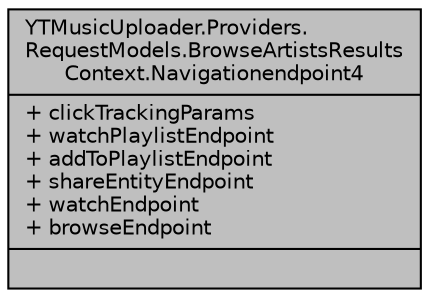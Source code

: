 digraph "YTMusicUploader.Providers.RequestModels.BrowseArtistsResultsContext.Navigationendpoint4"
{
 // LATEX_PDF_SIZE
  edge [fontname="Helvetica",fontsize="10",labelfontname="Helvetica",labelfontsize="10"];
  node [fontname="Helvetica",fontsize="10",shape=record];
  Node1 [label="{YTMusicUploader.Providers.\lRequestModels.BrowseArtistsResults\lContext.Navigationendpoint4\n|+ clickTrackingParams\l+ watchPlaylistEndpoint\l+ addToPlaylistEndpoint\l+ shareEntityEndpoint\l+ watchEndpoint\l+ browseEndpoint\l|}",height=0.2,width=0.4,color="black", fillcolor="grey75", style="filled", fontcolor="black",tooltip=" "];
}

